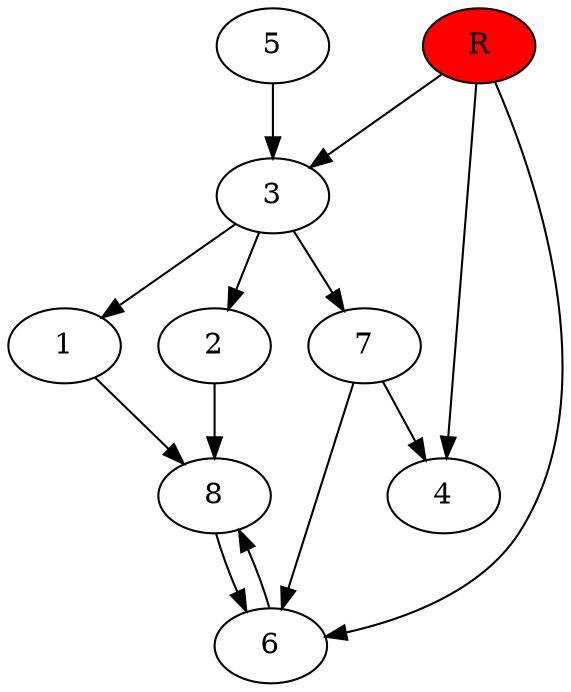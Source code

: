 digraph prb29959 {
	1
	2
	3
	4
	5
	6
	7
	8
	R [fillcolor="#ff0000" style=filled]
	1 -> 8
	2 -> 8
	3 -> 1
	3 -> 2
	3 -> 7
	5 -> 3
	6 -> 8
	7 -> 4
	7 -> 6
	8 -> 6
	R -> 3
	R -> 4
	R -> 6
}
